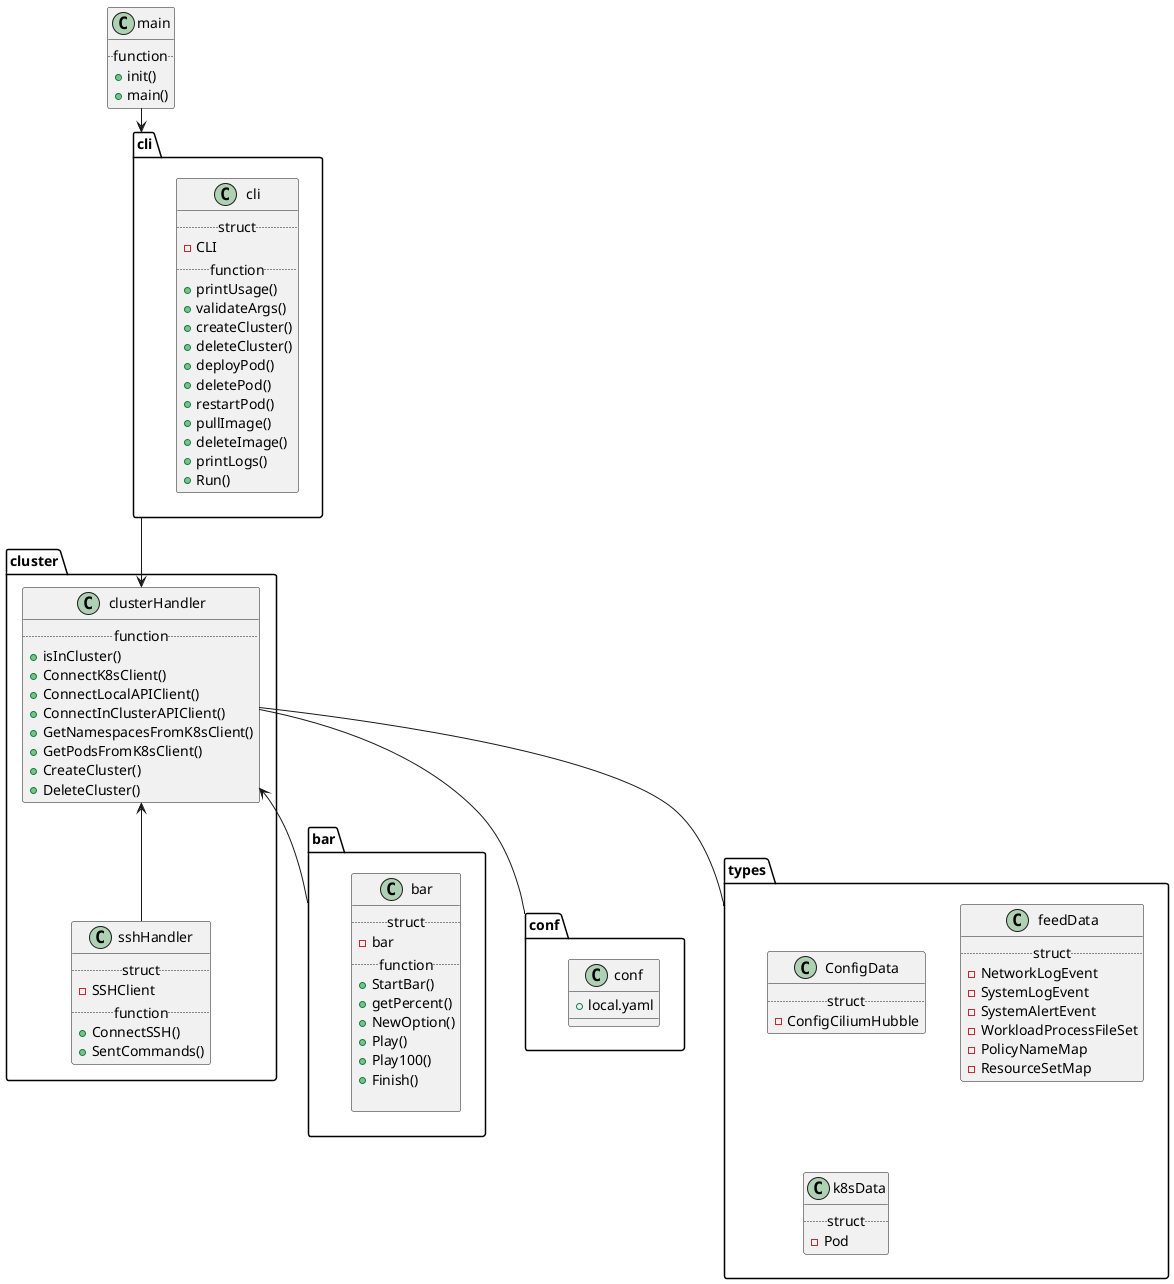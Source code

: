 @startuml

    package bar <<Folder>> {
        class bar {
            ..struct..
            - bar
            ..function..
            + StartBar()
            + getPercent()
            + NewOption() 
            + Play() 
            + Play100() 
            + Finish() 

        }
    }
    
    class main {
        ..function..
        + init()
        + main()
    }

    package cli <<Folder>> {
        class cli {
            ..struct..
            - CLI 
            ..function..
            + printUsage() 
            + validateArgs() 
            + createCluster() 
            + deleteCluster() 
            + deployPod() 
            + deletePod() 
            + restartPod()
            + pullImage()
            + deleteImage()
            + printLogs()
            + Run() 
        }
    }


    package cluster <<Folder>> {
        class sshHandler {
            ..struct..
            - SSHClient
            ..function..
            + ConnectSSH()
            + SentCommands()
        }
        class clusterHandler {
            ..function..
            + isInCluster()
            + ConnectK8sClient()
            + ConnectLocalAPIClient()
            + ConnectInClusterAPIClient()
            + GetNamespacesFromK8sClient()
            + GetPodsFromK8sClient()
            + CreateCluster()
            + DeleteCluster()
        }
    }

    package conf <<Folder>>{
        class conf {
            + local.yaml
        }
    }

    package types <<Folder>>{
        class ConfigData{
            ..struct..
            - ConfigCiliumHubble
        }
        class feedData{
            ..struct..
            - NetworkLogEvent
            - SystemLogEvent
            - SystemAlertEvent
            - WorkloadProcessFileSet
            - PolicyNameMap
            - ResourceSetMap
        }
        class k8sData {
            ..struct..
            - Pod
        }
    }

main --> cli
cli --> clusterHandler


clusterHandler <-- sshHandler
clusterHandler <-- bar

clusterHandler -- types
clusterHandler -- conf








@enduml
